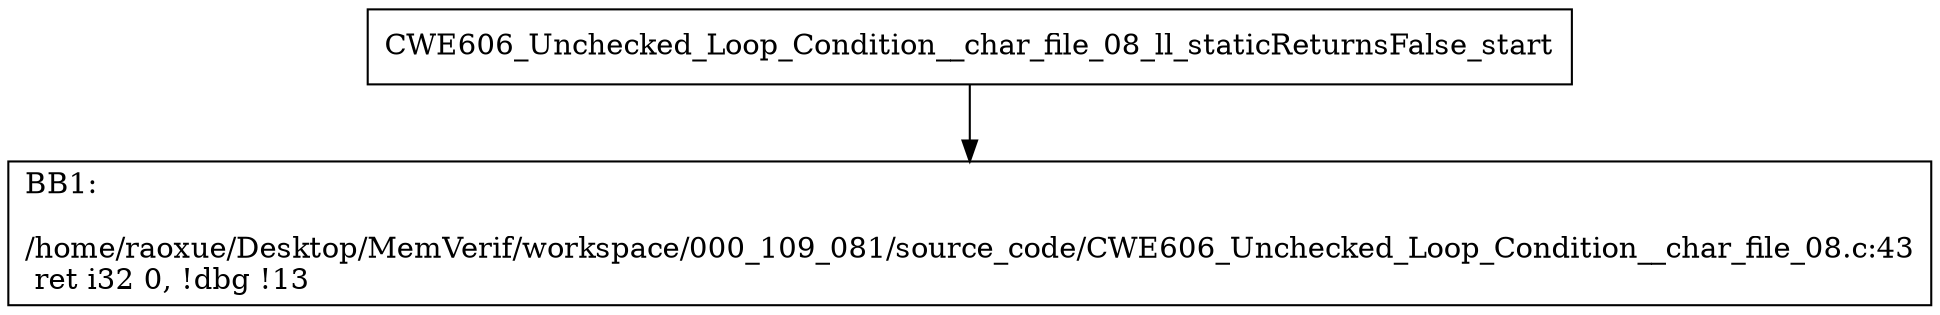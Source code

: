 digraph "CFG for'CWE606_Unchecked_Loop_Condition__char_file_08_ll_staticReturnsFalse' function" {
	BBCWE606_Unchecked_Loop_Condition__char_file_08_ll_staticReturnsFalse_start[shape=record,label="{CWE606_Unchecked_Loop_Condition__char_file_08_ll_staticReturnsFalse_start}"];
	BBCWE606_Unchecked_Loop_Condition__char_file_08_ll_staticReturnsFalse_start-> CWE606_Unchecked_Loop_Condition__char_file_08_ll_staticReturnsFalseBB1;
	CWE606_Unchecked_Loop_Condition__char_file_08_ll_staticReturnsFalseBB1 [shape=record, label="{BB1:\l\l/home/raoxue/Desktop/MemVerif/workspace/000_109_081/source_code/CWE606_Unchecked_Loop_Condition__char_file_08.c:43\l
  ret i32 0, !dbg !13\l
}"];
}
